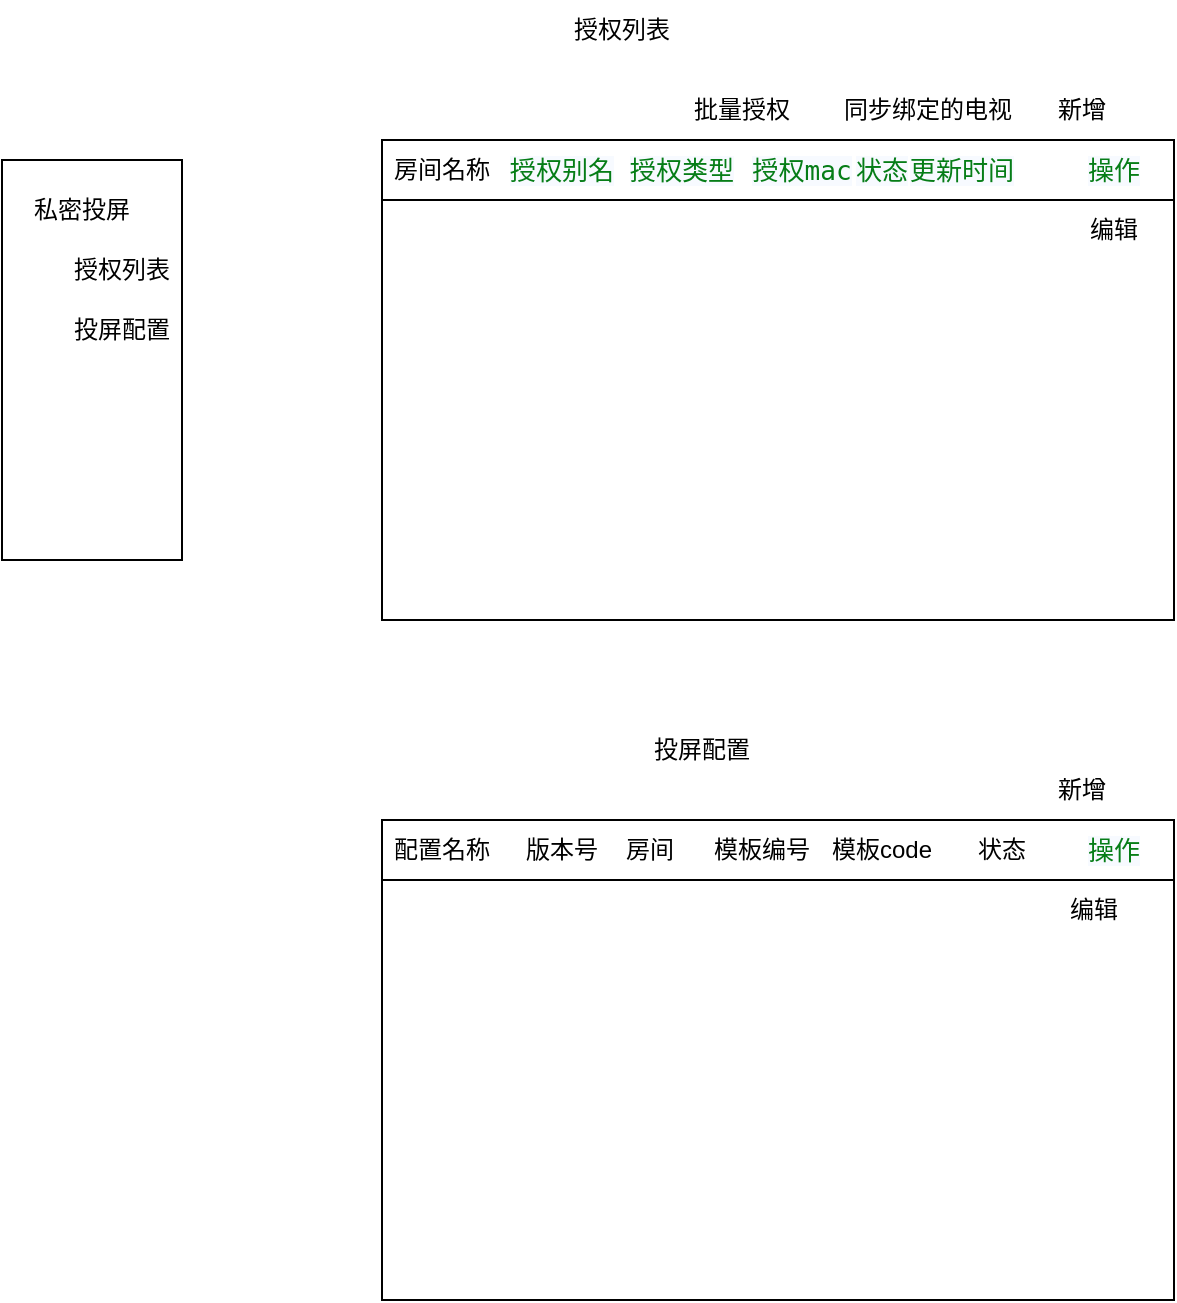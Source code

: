 <mxfile version="26.1.1">
  <diagram name="第 1 页" id="t40axyAxqFmYoDBcP14O">
    <mxGraphModel dx="794" dy="454" grid="1" gridSize="10" guides="1" tooltips="1" connect="1" arrows="1" fold="1" page="1" pageScale="1" pageWidth="827" pageHeight="1169" math="0" shadow="0">
      <root>
        <mxCell id="0" />
        <mxCell id="1" parent="0" />
        <mxCell id="Mu4Yu6SJkgnIUBTmuAtY-1" value="" style="rounded=0;whiteSpace=wrap;html=1;" vertex="1" parent="1">
          <mxGeometry x="60" y="100" width="90" height="200" as="geometry" />
        </mxCell>
        <mxCell id="Mu4Yu6SJkgnIUBTmuAtY-3" value="私密投屏" style="text;html=1;align=center;verticalAlign=middle;whiteSpace=wrap;rounded=0;" vertex="1" parent="1">
          <mxGeometry x="70" y="110" width="60" height="30" as="geometry" />
        </mxCell>
        <mxCell id="Mu4Yu6SJkgnIUBTmuAtY-4" value="授权列表" style="text;html=1;align=center;verticalAlign=middle;whiteSpace=wrap;rounded=0;" vertex="1" parent="1">
          <mxGeometry x="90" y="140" width="60" height="30" as="geometry" />
        </mxCell>
        <mxCell id="Mu4Yu6SJkgnIUBTmuAtY-5" value="投屏配置" style="text;html=1;align=center;verticalAlign=middle;whiteSpace=wrap;rounded=0;" vertex="1" parent="1">
          <mxGeometry x="90" y="170" width="60" height="30" as="geometry" />
        </mxCell>
        <mxCell id="Mu4Yu6SJkgnIUBTmuAtY-6" value="" style="rounded=0;whiteSpace=wrap;html=1;" vertex="1" parent="1">
          <mxGeometry x="250" y="90" width="396" height="240" as="geometry" />
        </mxCell>
        <mxCell id="Mu4Yu6SJkgnIUBTmuAtY-7" value="授权列表" style="text;html=1;align=center;verticalAlign=middle;whiteSpace=wrap;rounded=0;" vertex="1" parent="1">
          <mxGeometry x="340" y="20" width="60" height="30" as="geometry" />
        </mxCell>
        <mxCell id="Mu4Yu6SJkgnIUBTmuAtY-8" value="" style="rounded=0;whiteSpace=wrap;html=1;" vertex="1" parent="1">
          <mxGeometry x="250" y="90" width="396" height="30" as="geometry" />
        </mxCell>
        <mxCell id="Mu4Yu6SJkgnIUBTmuAtY-9" value="房间名称" style="text;html=1;align=center;verticalAlign=middle;whiteSpace=wrap;rounded=0;" vertex="1" parent="1">
          <mxGeometry x="250" y="90" width="60" height="30" as="geometry" />
        </mxCell>
        <mxCell id="Mu4Yu6SJkgnIUBTmuAtY-10" value="&lt;pre style=&quot;background-color:#ffffff;color:#080808;font-family:&#39;宋体&#39;,monospace;font-size:9.8pt;&quot;&gt;&lt;span style=&quot;color:#067d17;background-color:#f7faff;&quot;&gt;授权别名&lt;/span&gt;&lt;/pre&gt;" style="text;html=1;align=center;verticalAlign=middle;whiteSpace=wrap;rounded=0;" vertex="1" parent="1">
          <mxGeometry x="310" y="90" width="60" height="30" as="geometry" />
        </mxCell>
        <mxCell id="Mu4Yu6SJkgnIUBTmuAtY-11" value="&lt;pre style=&quot;background-color: rgb(255, 255, 255); color: rgb(8, 8, 8); font-family: 宋体, monospace; font-size: 9.8pt;&quot;&gt;&lt;pre style=&quot;font-family: 宋体, monospace; font-size: 9.8pt;&quot;&gt;&lt;span style=&quot;color:#067d17;background-color:#f7faff;&quot;&gt;授权类型&lt;/span&gt;&lt;/pre&gt;&lt;/pre&gt;" style="text;html=1;align=center;verticalAlign=middle;whiteSpace=wrap;rounded=0;" vertex="1" parent="1">
          <mxGeometry x="370" y="90" width="60" height="30" as="geometry" />
        </mxCell>
        <mxCell id="Mu4Yu6SJkgnIUBTmuAtY-12" value="&lt;pre style=&quot;background-color: rgb(255, 255, 255); color: rgb(8, 8, 8); font-family: 宋体, monospace; font-size: 9.8pt;&quot;&gt;&lt;pre style=&quot;font-family: 宋体, monospace; font-size: 9.8pt;&quot;&gt;&lt;span style=&quot;color:#067d17;background-color:#f7faff;&quot;&gt;授权mac&lt;/span&gt;&lt;/pre&gt;&lt;/pre&gt;" style="text;html=1;align=center;verticalAlign=middle;whiteSpace=wrap;rounded=0;" vertex="1" parent="1">
          <mxGeometry x="430" y="90" width="60" height="30" as="geometry" />
        </mxCell>
        <mxCell id="Mu4Yu6SJkgnIUBTmuAtY-13" value="&lt;pre style=&quot;font-family: 宋体, monospace; font-size: 9.8pt; background-color: rgb(255, 255, 255); color: rgb(8, 8, 8);&quot;&gt;&lt;pre style=&quot;font-family: 宋体, monospace; font-size: 9.8pt;&quot;&gt;&lt;font color=&quot;#067d17&quot;&gt;&lt;span style=&quot;background-color: rgb(247, 250, 255);&quot;&gt;状态&lt;/span&gt;&lt;/font&gt;&lt;/pre&gt;&lt;/pre&gt;" style="text;html=1;align=center;verticalAlign=middle;whiteSpace=wrap;rounded=0;" vertex="1" parent="1">
          <mxGeometry x="470" y="90" width="60" height="30" as="geometry" />
        </mxCell>
        <mxCell id="Mu4Yu6SJkgnIUBTmuAtY-14" value="&lt;pre style=&quot;font-family: 宋体, monospace; font-size: 9.8pt; background-color: rgb(255, 255, 255); color: rgb(8, 8, 8);&quot;&gt;&lt;pre style=&quot;font-family: 宋体, monospace; font-size: 9.8pt;&quot;&gt;&lt;font color=&quot;#067d17&quot;&gt;&lt;span style=&quot;background-color: rgb(247, 250, 255);&quot;&gt;操作&lt;/span&gt;&lt;/font&gt;&lt;/pre&gt;&lt;/pre&gt;" style="text;html=1;align=center;verticalAlign=middle;whiteSpace=wrap;rounded=0;" vertex="1" parent="1">
          <mxGeometry x="586" y="90" width="60" height="30" as="geometry" />
        </mxCell>
        <mxCell id="Mu4Yu6SJkgnIUBTmuAtY-15" value="新增" style="text;html=1;align=center;verticalAlign=middle;whiteSpace=wrap;rounded=0;" vertex="1" parent="1">
          <mxGeometry x="570" y="60" width="60" height="30" as="geometry" />
        </mxCell>
        <mxCell id="Mu4Yu6SJkgnIUBTmuAtY-16" value="同步绑定的电视" style="text;html=1;align=center;verticalAlign=middle;whiteSpace=wrap;rounded=0;" vertex="1" parent="1">
          <mxGeometry x="470" y="60" width="106" height="30" as="geometry" />
        </mxCell>
        <mxCell id="Mu4Yu6SJkgnIUBTmuAtY-19" value="编辑" style="text;html=1;align=center;verticalAlign=middle;whiteSpace=wrap;rounded=0;" vertex="1" parent="1">
          <mxGeometry x="586" y="120" width="60" height="30" as="geometry" />
        </mxCell>
        <mxCell id="Mu4Yu6SJkgnIUBTmuAtY-20" value="" style="rounded=0;whiteSpace=wrap;html=1;" vertex="1" parent="1">
          <mxGeometry x="250" y="430" width="396" height="240" as="geometry" />
        </mxCell>
        <mxCell id="Mu4Yu6SJkgnIUBTmuAtY-21" value="投屏配置" style="text;html=1;align=center;verticalAlign=middle;whiteSpace=wrap;rounded=0;" vertex="1" parent="1">
          <mxGeometry x="380" y="380" width="60" height="30" as="geometry" />
        </mxCell>
        <mxCell id="Mu4Yu6SJkgnIUBTmuAtY-22" value="" style="rounded=0;whiteSpace=wrap;html=1;" vertex="1" parent="1">
          <mxGeometry x="250" y="430" width="396" height="30" as="geometry" />
        </mxCell>
        <mxCell id="Mu4Yu6SJkgnIUBTmuAtY-23" value="配置名称" style="text;html=1;align=center;verticalAlign=middle;whiteSpace=wrap;rounded=0;" vertex="1" parent="1">
          <mxGeometry x="250" y="430" width="60" height="30" as="geometry" />
        </mxCell>
        <mxCell id="Mu4Yu6SJkgnIUBTmuAtY-28" value="&lt;pre style=&quot;font-family: 宋体, monospace; font-size: 9.8pt; background-color: rgb(255, 255, 255); color: rgb(8, 8, 8);&quot;&gt;&lt;pre style=&quot;font-family: 宋体, monospace; font-size: 9.8pt;&quot;&gt;&lt;font color=&quot;#067d17&quot;&gt;&lt;span style=&quot;background-color: rgb(247, 250, 255);&quot;&gt;操作&lt;/span&gt;&lt;/font&gt;&lt;/pre&gt;&lt;/pre&gt;" style="text;html=1;align=center;verticalAlign=middle;whiteSpace=wrap;rounded=0;" vertex="1" parent="1">
          <mxGeometry x="586" y="430" width="60" height="30" as="geometry" />
        </mxCell>
        <mxCell id="Mu4Yu6SJkgnIUBTmuAtY-32" value="编辑" style="text;html=1;align=center;verticalAlign=middle;whiteSpace=wrap;rounded=0;" vertex="1" parent="1">
          <mxGeometry x="576" y="460" width="60" height="30" as="geometry" />
        </mxCell>
        <mxCell id="Mu4Yu6SJkgnIUBTmuAtY-33" value="新增" style="text;html=1;align=center;verticalAlign=middle;whiteSpace=wrap;rounded=0;" vertex="1" parent="1">
          <mxGeometry x="570" y="400" width="60" height="30" as="geometry" />
        </mxCell>
        <mxCell id="Mu4Yu6SJkgnIUBTmuAtY-34" value="版本号" style="text;html=1;align=center;verticalAlign=middle;whiteSpace=wrap;rounded=0;" vertex="1" parent="1">
          <mxGeometry x="310" y="430" width="60" height="30" as="geometry" />
        </mxCell>
        <mxCell id="Mu4Yu6SJkgnIUBTmuAtY-35" value="房间" style="text;html=1;align=center;verticalAlign=middle;whiteSpace=wrap;rounded=0;" vertex="1" parent="1">
          <mxGeometry x="354" y="430" width="60" height="30" as="geometry" />
        </mxCell>
        <mxCell id="Mu4Yu6SJkgnIUBTmuAtY-36" value="模板编号" style="text;html=1;align=center;verticalAlign=middle;whiteSpace=wrap;rounded=0;" vertex="1" parent="1">
          <mxGeometry x="410" y="430" width="60" height="30" as="geometry" />
        </mxCell>
        <mxCell id="Mu4Yu6SJkgnIUBTmuAtY-37" value="模板code" style="text;html=1;align=center;verticalAlign=middle;whiteSpace=wrap;rounded=0;" vertex="1" parent="1">
          <mxGeometry x="470" y="430" width="60" height="30" as="geometry" />
        </mxCell>
        <mxCell id="Mu4Yu6SJkgnIUBTmuAtY-38" value="状态" style="text;html=1;align=center;verticalAlign=middle;whiteSpace=wrap;rounded=0;" vertex="1" parent="1">
          <mxGeometry x="530" y="430" width="60" height="30" as="geometry" />
        </mxCell>
        <mxCell id="Mu4Yu6SJkgnIUBTmuAtY-40" value="批量授权" style="text;html=1;align=center;verticalAlign=middle;whiteSpace=wrap;rounded=0;" vertex="1" parent="1">
          <mxGeometry x="400" y="60" width="60" height="30" as="geometry" />
        </mxCell>
        <mxCell id="Mu4Yu6SJkgnIUBTmuAtY-41" value="&lt;pre style=&quot;font-family: 宋体, monospace; font-size: 9.8pt; background-color: rgb(255, 255, 255); color: rgb(8, 8, 8);&quot;&gt;&lt;pre style=&quot;font-family: 宋体, monospace; font-size: 9.8pt;&quot;&gt;&lt;font color=&quot;#067d17&quot;&gt;&lt;span style=&quot;background-color: rgb(247, 250, 255);&quot;&gt;更新时间&lt;/span&gt;&lt;/font&gt;&lt;/pre&gt;&lt;/pre&gt;" style="text;html=1;align=center;verticalAlign=middle;whiteSpace=wrap;rounded=0;" vertex="1" parent="1">
          <mxGeometry x="510" y="90" width="60" height="30" as="geometry" />
        </mxCell>
      </root>
    </mxGraphModel>
  </diagram>
</mxfile>
